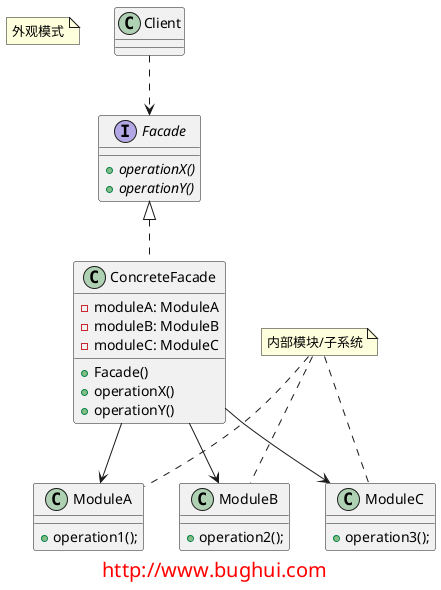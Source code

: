 @startuml

note "外观模式" as name

interface Facade{
    + {abstract} operationX()
    + {abstract} operationY()
}

class ConcreteFacade{
    - moduleA: ModuleA
    - moduleB: ModuleB
    - moduleC: ModuleC
    + Facade()
    + operationX()
    + operationY()
}

class ModuleA{
    + operation1();
}

class ModuleB{
    + operation2();
}

class ModuleC{
    + operation3();
}

Facade <|.. ConcreteFacade
ConcreteFacade --> ModuleA
ConcreteFacade --> ModuleB
ConcreteFacade --> ModuleC

Client ..> Facade

note "内部模块/子系统" as n1

n1 .. ModuleA
n1 .. ModuleB
n1 .. ModuleC

footer
<font size="20" color="red">http://www.bughui.com</font>
endfooter

@enduml